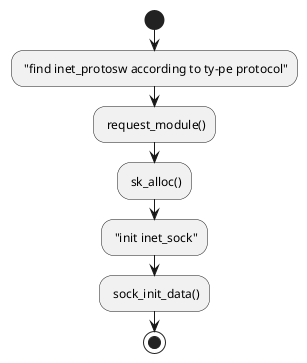 @startuml
start
: "find inet_protosw according to ty-pe protocol";
: request_module();
: sk_alloc();
: "init inet_sock";
: sock_init_data();
stop
@enduml
